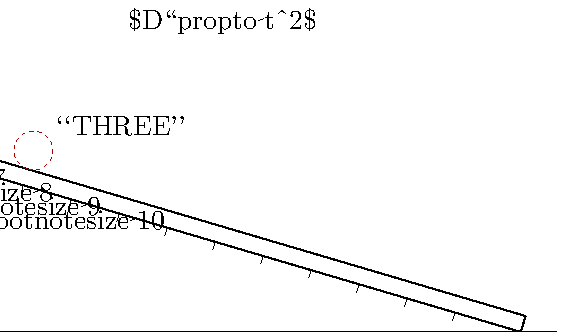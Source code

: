\documentclass[border=5mm]{standalone}
\usepackage{fontspec}
\setmainfont{Lato Light}
\usepackage{lete-sans-math}
\usepackage{luamplib}
\begin{document}
\mplibtextextlabel{enable}
\begin{mplibcode}
beginfig(1);
  def thickly = withpen pencircle scaled 3/4 enddef;
  def thinly =  withpen pencircle scaled 1/4 enddef;

  path ground, block, plank;

  ground = (left -- right) scaled 200;
  block = unitsquare xscaled 36 yscaled 100 shifted point 1/32 of ground;
  plank = unitsquare xscaled 360 yscaled 6;
  plank := plank shifted (point 31/32 of ground - point 1 of plank);

  numeric theta; theta = angle (point 1 of plank - point 2 of block);
  plank := plank rotatedabout(point 1 of plank, theta);

  draw ground;
  draw block thinly;
  draw plank;

  for i = 0 upto 18:
    numeric t; path tick;
    t = 1/32 + i/20;
    tick = (origin -- 3 down) rotated angle direction t of plank shifted point t of plank;
    draw tick thinly;  
    if (i > 0) and (i < 11): 
      label.bot("\footnotesize " & decimal i, point 1 of tick shifted (if i<10: -3 else: 0 fi,2)); 
    fi
  endfor

  path b[];
  b0 = fullcircle shifted 1/2 left scaled 14 rotated (270 + theta) shifted point 3 - 1/32 of plank;
  for i = 1, 2, 3: 
    b[i] = b0 shifted (point 3 - 1/32 - (i*i)/20 of plank - point 3-1/32 of plank); 
  endfor

  drawoptions(withcolor 2/3 red);
  draw b0;  
  draw b1 dashed evenly scaled 1/2 thinly;
  draw b2 dashed evenly scaled 1/2 thinly;
  draw b3 dashed evenly scaled 1/2 thinly;
  drawoptions();

  label.ulft("``START''", point 6 of b0);
  label.urt("``ONE''", point 3 of b1);
  label.urt("``TWO''", point 3 of b2);
  label.urt("``THREE''", point 3 of b3);

  label("$D\propto t^2$", (80, 112));


endfig;
\end{mplibcode}
\end{document}


